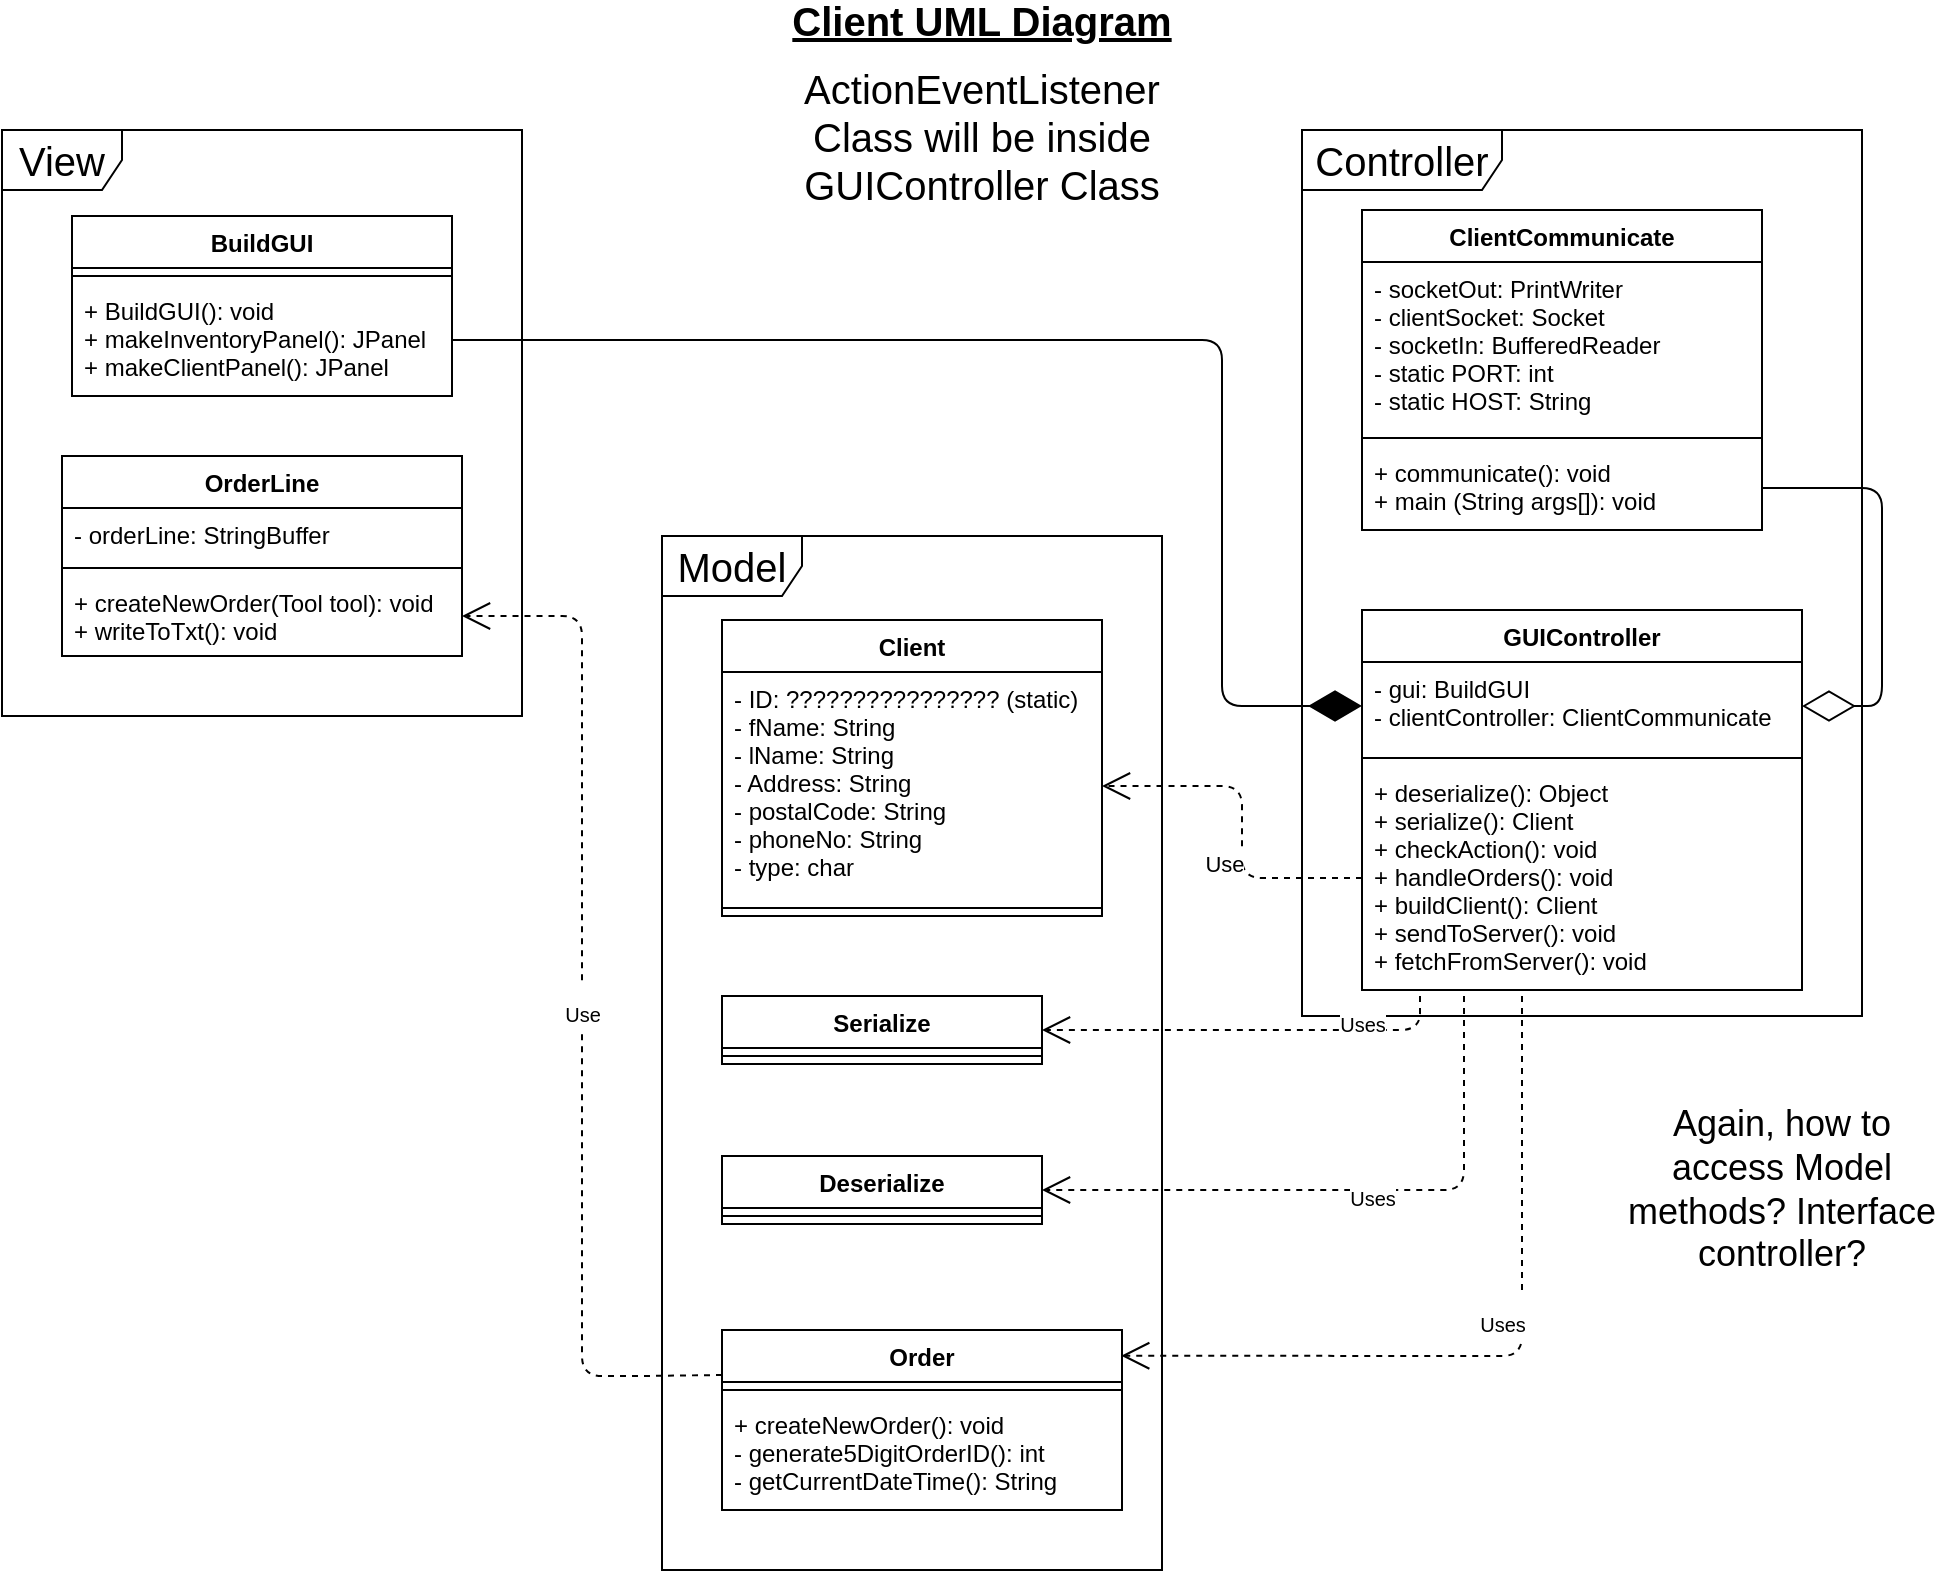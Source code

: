 <mxfile version="13.7.9" type="device"><diagram id="C5RBs43oDa-KdzZeNtuy" name="Page-1"><mxGraphModel dx="1303" dy="828" grid="1" gridSize="10" guides="1" tooltips="1" connect="1" arrows="1" fold="1" page="1" pageScale="1" pageWidth="1100" pageHeight="850" math="0" shadow="0"><root><mxCell id="WIyWlLk6GJQsqaUBKTNV-0"/><mxCell id="WIyWlLk6GJQsqaUBKTNV-1" parent="WIyWlLk6GJQsqaUBKTNV-0"/><mxCell id="jYTWnXDfdODchSxIFu_g-4" value="Client UML Diagram&#10;" style="text;align=center;fontStyle=5;verticalAlign=middle;spacingLeft=3;spacingRight=3;strokeColor=none;rotatable=0;points=[[0,0.5],[1,0.5]];portConstraint=eastwest;fontSize=20;" parent="WIyWlLk6GJQsqaUBKTNV-1" vertex="1"><mxGeometry x="550" y="20" width="80" height="26" as="geometry"/></mxCell><mxCell id="jYTWnXDfdODchSxIFu_g-34" value="View" style="shape=umlFrame;whiteSpace=wrap;html=1;fontSize=20;" parent="WIyWlLk6GJQsqaUBKTNV-1" vertex="1"><mxGeometry x="100" y="77" width="260" height="293" as="geometry"/></mxCell><mxCell id="jYTWnXDfdODchSxIFu_g-45" value="Model" style="shape=umlFrame;whiteSpace=wrap;html=1;fontSize=20;width=70;height=30;" parent="WIyWlLk6GJQsqaUBKTNV-1" vertex="1"><mxGeometry x="430" y="280" width="250" height="517" as="geometry"/></mxCell><mxCell id="jYTWnXDfdODchSxIFu_g-46" value="Controller" style="shape=umlFrame;whiteSpace=wrap;html=1;fontSize=20;width=100;height=30;" parent="WIyWlLk6GJQsqaUBKTNV-1" vertex="1"><mxGeometry x="750" y="77" width="280" height="443" as="geometry"/></mxCell><mxCell id="jYTWnXDfdODchSxIFu_g-54" value="ClientCommunicate" style="swimlane;fontStyle=1;align=center;verticalAlign=top;childLayout=stackLayout;horizontal=1;startSize=26;horizontalStack=0;resizeParent=1;resizeParentMax=0;resizeLast=0;collapsible=1;marginBottom=0;" parent="WIyWlLk6GJQsqaUBKTNV-1" vertex="1"><mxGeometry x="780" y="117" width="200" height="160" as="geometry"/></mxCell><mxCell id="jYTWnXDfdODchSxIFu_g-55" value="- socketOut: PrintWriter &#10;- clientSocket: Socket &#10;- socketIn: BufferedReader &#10;- static PORT: int&#10;- static HOST: String" style="text;strokeColor=none;fillColor=none;align=left;verticalAlign=top;spacingLeft=4;spacingRight=4;overflow=hidden;rotatable=0;points=[[0,0.5],[1,0.5]];portConstraint=eastwest;" parent="jYTWnXDfdODchSxIFu_g-54" vertex="1"><mxGeometry y="26" width="200" height="84" as="geometry"/></mxCell><mxCell id="jYTWnXDfdODchSxIFu_g-56" value="" style="line;strokeWidth=1;fillColor=none;align=left;verticalAlign=middle;spacingTop=-1;spacingLeft=3;spacingRight=3;rotatable=0;labelPosition=right;points=[];portConstraint=eastwest;" parent="jYTWnXDfdODchSxIFu_g-54" vertex="1"><mxGeometry y="110" width="200" height="8" as="geometry"/></mxCell><mxCell id="jYTWnXDfdODchSxIFu_g-57" value="+ communicate(): void&#10;+ main (String args[]): void" style="text;strokeColor=none;fillColor=none;align=left;verticalAlign=top;spacingLeft=4;spacingRight=4;overflow=hidden;rotatable=0;points=[[0,0.5],[1,0.5]];portConstraint=eastwest;" parent="jYTWnXDfdODchSxIFu_g-54" vertex="1"><mxGeometry y="118" width="200" height="42" as="geometry"/></mxCell><mxCell id="jYTWnXDfdODchSxIFu_g-58" value="GUIController" style="swimlane;fontStyle=1;align=center;verticalAlign=top;childLayout=stackLayout;horizontal=1;startSize=26;horizontalStack=0;resizeParent=1;resizeParentMax=0;resizeLast=0;collapsible=1;marginBottom=0;" parent="WIyWlLk6GJQsqaUBKTNV-1" vertex="1"><mxGeometry x="780" y="317" width="220" height="190" as="geometry"/></mxCell><mxCell id="jYTWnXDfdODchSxIFu_g-59" value="- gui: BuildGUI&#10;- clientController: ClientCommunicate" style="text;strokeColor=none;fillColor=none;align=left;verticalAlign=top;spacingLeft=4;spacingRight=4;overflow=hidden;rotatable=0;points=[[0,0.5],[1,0.5]];portConstraint=eastwest;" parent="jYTWnXDfdODchSxIFu_g-58" vertex="1"><mxGeometry y="26" width="220" height="44" as="geometry"/></mxCell><mxCell id="jYTWnXDfdODchSxIFu_g-60" value="" style="line;strokeWidth=1;fillColor=none;align=left;verticalAlign=middle;spacingTop=-1;spacingLeft=3;spacingRight=3;rotatable=0;labelPosition=right;points=[];portConstraint=eastwest;" parent="jYTWnXDfdODchSxIFu_g-58" vertex="1"><mxGeometry y="70" width="220" height="8" as="geometry"/></mxCell><mxCell id="jYTWnXDfdODchSxIFu_g-61" value="+ deserialize(): Object&#10;+ serialize(): Client&#10;+ checkAction(): void&#10;+ handleOrders(): void&#10;+ buildClient(): Client&#10;+ sendToServer(): void&#10;+ fetchFromServer(): void" style="text;strokeColor=none;fillColor=none;align=left;verticalAlign=top;spacingLeft=4;spacingRight=4;overflow=hidden;rotatable=0;points=[[0,0.5],[1,0.5]];portConstraint=eastwest;" parent="jYTWnXDfdODchSxIFu_g-58" vertex="1"><mxGeometry y="78" width="220" height="112" as="geometry"/></mxCell><mxCell id="jYTWnXDfdODchSxIFu_g-41" value="BuildGUI" style="swimlane;fontStyle=1;align=center;verticalAlign=top;childLayout=stackLayout;horizontal=1;startSize=26;horizontalStack=0;resizeParent=1;resizeParentMax=0;resizeLast=0;collapsible=1;marginBottom=0;" parent="WIyWlLk6GJQsqaUBKTNV-1" vertex="1"><mxGeometry x="135" y="120" width="190" height="90" as="geometry"/></mxCell><mxCell id="jYTWnXDfdODchSxIFu_g-43" value="" style="line;strokeWidth=1;fillColor=none;align=left;verticalAlign=middle;spacingTop=-1;spacingLeft=3;spacingRight=3;rotatable=0;labelPosition=right;points=[];portConstraint=eastwest;" parent="jYTWnXDfdODchSxIFu_g-41" vertex="1"><mxGeometry y="26" width="190" height="8" as="geometry"/></mxCell><mxCell id="jYTWnXDfdODchSxIFu_g-44" value="+ BuildGUI(): void&#10;+ makeInventoryPanel(): JPanel&#10;+ makeClientPanel(): JPanel" style="text;strokeColor=none;fillColor=none;align=left;verticalAlign=top;spacingLeft=4;spacingRight=4;overflow=hidden;rotatable=0;points=[[0,0.5],[1,0.5]];portConstraint=eastwest;" parent="jYTWnXDfdODchSxIFu_g-41" vertex="1"><mxGeometry y="34" width="190" height="56" as="geometry"/></mxCell><mxCell id="jYTWnXDfdODchSxIFu_g-9" value="Order" style="swimlane;fontStyle=1;align=center;verticalAlign=top;childLayout=stackLayout;horizontal=1;startSize=26;horizontalStack=0;resizeParent=1;resizeParentMax=0;resizeLast=0;collapsible=1;marginBottom=0;" parent="WIyWlLk6GJQsqaUBKTNV-1" vertex="1"><mxGeometry x="460" y="677" width="200" height="90" as="geometry"/></mxCell><mxCell id="jYTWnXDfdODchSxIFu_g-11" value="" style="line;strokeWidth=1;fillColor=none;align=left;verticalAlign=middle;spacingTop=-1;spacingLeft=3;spacingRight=3;rotatable=0;labelPosition=right;points=[];portConstraint=eastwest;" parent="jYTWnXDfdODchSxIFu_g-9" vertex="1"><mxGeometry y="26" width="200" height="8" as="geometry"/></mxCell><mxCell id="jYTWnXDfdODchSxIFu_g-12" value="+ createNewOrder(): void&#10;- generate5DigitOrderID(): int&#10;- getCurrentDateTime(): String" style="text;strokeColor=none;fillColor=none;align=left;verticalAlign=top;spacingLeft=4;spacingRight=4;overflow=hidden;rotatable=0;points=[[0,0.5],[1,0.5]];portConstraint=eastwest;" parent="jYTWnXDfdODchSxIFu_g-9" vertex="1"><mxGeometry y="34" width="200" height="56" as="geometry"/></mxCell><mxCell id="jYTWnXDfdODchSxIFu_g-67" value="Client" style="swimlane;fontStyle=1;align=center;verticalAlign=top;childLayout=stackLayout;horizontal=1;startSize=26;horizontalStack=0;resizeParent=1;resizeParentMax=0;resizeLast=0;collapsible=1;marginBottom=0;" parent="WIyWlLk6GJQsqaUBKTNV-1" vertex="1"><mxGeometry x="460" y="322" width="190" height="148" as="geometry"/></mxCell><mxCell id="jYTWnXDfdODchSxIFu_g-68" value="- ID: ???????????????? (static)&#10;- fName: String&#10;- lName: String&#10;- Address: String&#10;- postalCode: String&#10;- phoneNo: String&#10;- type: char&#10;" style="text;strokeColor=none;fillColor=none;align=left;verticalAlign=top;spacingLeft=4;spacingRight=4;overflow=hidden;rotatable=0;points=[[0,0.5],[1,0.5]];portConstraint=eastwest;" parent="jYTWnXDfdODchSxIFu_g-67" vertex="1"><mxGeometry y="26" width="190" height="114" as="geometry"/></mxCell><mxCell id="jYTWnXDfdODchSxIFu_g-69" value="" style="line;strokeWidth=1;fillColor=none;align=left;verticalAlign=middle;spacingTop=-1;spacingLeft=3;spacingRight=3;rotatable=0;labelPosition=right;points=[];portConstraint=eastwest;" parent="jYTWnXDfdODchSxIFu_g-67" vertex="1"><mxGeometry y="140" width="190" height="8" as="geometry"/></mxCell><mxCell id="jYTWnXDfdODchSxIFu_g-72" value="ActionEventListener Class will be inside GUIController Class" style="text;html=1;strokeColor=none;fillColor=none;align=center;verticalAlign=middle;whiteSpace=wrap;rounded=0;fontSize=20;" parent="WIyWlLk6GJQsqaUBKTNV-1" vertex="1"><mxGeometry x="490" y="70" width="200" height="20" as="geometry"/></mxCell><mxCell id="jYTWnXDfdODchSxIFu_g-78" value="&lt;font style=&quot;font-size: 10px&quot;&gt;Uses&lt;/font&gt;" style="endArrow=open;endSize=12;dashed=1;html=1;fontSize=20;align=center;entryX=1;entryY=0.5;entryDx=0;entryDy=0;" parent="WIyWlLk6GJQsqaUBKTNV-1" target="jYTWnXDfdODchSxIFu_g-22" edge="1"><mxGeometry x="-0.553" y="-7" width="160" relative="1" as="geometry"><mxPoint x="809" y="510" as="sourcePoint"/><mxPoint x="950" y="580" as="targetPoint"/><Array as="points"><mxPoint x="809" y="527"/><mxPoint x="720" y="527"/></Array><mxPoint as="offset"/></mxGeometry></mxCell><mxCell id="jYTWnXDfdODchSxIFu_g-79" value="&lt;font style=&quot;font-size: 10px&quot;&gt;Uses&lt;/font&gt;" style="endArrow=open;endSize=12;dashed=1;html=1;fontSize=20;align=center;entryX=1;entryY=0.5;entryDx=0;entryDy=0;" parent="WIyWlLk6GJQsqaUBKTNV-1" target="jYTWnXDfdODchSxIFu_g-26" edge="1"><mxGeometry x="-0.144" y="-11" width="160" relative="1" as="geometry"><mxPoint x="831" y="510" as="sourcePoint"/><mxPoint x="890" y="630" as="targetPoint"/><Array as="points"><mxPoint x="831" y="607"/><mxPoint x="710" y="607"/></Array><mxPoint x="-11" y="11" as="offset"/></mxGeometry></mxCell><mxCell id="jYTWnXDfdODchSxIFu_g-80" value="&lt;font style=&quot;font-size: 10px&quot;&gt;Uses&lt;/font&gt;" style="endArrow=open;endSize=12;dashed=1;html=1;fontSize=20;align=center;entryX=0.998;entryY=0.143;entryDx=0;entryDy=0;entryPerimeter=0;" parent="WIyWlLk6GJQsqaUBKTNV-1" target="jYTWnXDfdODchSxIFu_g-9" edge="1"><mxGeometry x="0.001" y="-20" width="160" relative="1" as="geometry"><mxPoint x="860" y="510" as="sourcePoint"/><mxPoint x="1030" y="690" as="targetPoint"/><Array as="points"><mxPoint x="860" y="690"/></Array><mxPoint as="offset"/></mxGeometry></mxCell><mxCell id="jYTWnXDfdODchSxIFu_g-83" value="&lt;font style=&quot;font-size: 10px&quot;&gt;Use&lt;/font&gt;" style="endArrow=open;endSize=12;dashed=1;html=1;fontSize=20;align=center;exitX=0;exitY=0.25;exitDx=0;exitDy=0;entryX=1;entryY=0.5;entryDx=0;entryDy=0;" parent="WIyWlLk6GJQsqaUBKTNV-1" source="jYTWnXDfdODchSxIFu_g-9" target="jYTWnXDfdODchSxIFu_g-16" edge="1"><mxGeometry width="160" relative="1" as="geometry"><mxPoint x="460" y="540" as="sourcePoint"/><mxPoint x="620" y="540" as="targetPoint"/><Array as="points"><mxPoint x="420" y="700"/><mxPoint x="390" y="700"/><mxPoint x="390" y="320"/></Array></mxGeometry></mxCell><mxCell id="jYTWnXDfdODchSxIFu_g-26" value="Deserialize" style="swimlane;fontStyle=1;align=center;verticalAlign=top;childLayout=stackLayout;horizontal=1;startSize=26;horizontalStack=0;resizeParent=1;resizeParentMax=0;resizeLast=0;collapsible=1;marginBottom=0;" parent="WIyWlLk6GJQsqaUBKTNV-1" vertex="1"><mxGeometry x="460" y="590" width="160" height="34" as="geometry"/></mxCell><mxCell id="jYTWnXDfdODchSxIFu_g-28" value="" style="line;strokeWidth=1;fillColor=none;align=left;verticalAlign=middle;spacingTop=-1;spacingLeft=3;spacingRight=3;rotatable=0;labelPosition=right;points=[];portConstraint=eastwest;" parent="jYTWnXDfdODchSxIFu_g-26" vertex="1"><mxGeometry y="26" width="160" height="8" as="geometry"/></mxCell><mxCell id="jYTWnXDfdODchSxIFu_g-22" value="Serialize" style="swimlane;fontStyle=1;align=center;verticalAlign=top;childLayout=stackLayout;horizontal=1;startSize=26;horizontalStack=0;resizeParent=1;resizeParentMax=0;resizeLast=0;collapsible=1;marginBottom=0;" parent="WIyWlLk6GJQsqaUBKTNV-1" vertex="1"><mxGeometry x="460" y="510" width="160" height="34" as="geometry"/></mxCell><mxCell id="jYTWnXDfdODchSxIFu_g-24" value="" style="line;strokeWidth=1;fillColor=none;align=left;verticalAlign=middle;spacingTop=-1;spacingLeft=3;spacingRight=3;rotatable=0;labelPosition=right;points=[];portConstraint=eastwest;" parent="jYTWnXDfdODchSxIFu_g-22" vertex="1"><mxGeometry y="26" width="160" height="8" as="geometry"/></mxCell><mxCell id="1fgsjsZTD0grL-qXj47H-0" value="" style="endArrow=diamondThin;endFill=0;endSize=24;html=1;entryX=1;entryY=0.5;entryDx=0;entryDy=0;exitX=1;exitY=0.5;exitDx=0;exitDy=0;" edge="1" parent="WIyWlLk6GJQsqaUBKTNV-1" source="jYTWnXDfdODchSxIFu_g-57" target="jYTWnXDfdODchSxIFu_g-59"><mxGeometry width="160" relative="1" as="geometry"><mxPoint x="1010" y="288.5" as="sourcePoint"/><mxPoint x="1170" y="288.5" as="targetPoint"/><Array as="points"><mxPoint x="1040" y="256"/><mxPoint x="1040" y="365"/></Array></mxGeometry></mxCell><mxCell id="1fgsjsZTD0grL-qXj47H-1" value="" style="endArrow=diamondThin;endFill=1;endSize=24;html=1;entryX=0;entryY=0.5;entryDx=0;entryDy=0;exitX=1;exitY=0.5;exitDx=0;exitDy=0;" edge="1" parent="WIyWlLk6GJQsqaUBKTNV-1" source="jYTWnXDfdODchSxIFu_g-44" target="jYTWnXDfdODchSxIFu_g-59"><mxGeometry width="160" relative="1" as="geometry"><mxPoint x="290" y="132" as="sourcePoint"/><mxPoint x="630" y="260" as="targetPoint"/><Array as="points"><mxPoint x="710" y="182"/><mxPoint x="710" y="365"/></Array></mxGeometry></mxCell><mxCell id="jYTWnXDfdODchSxIFu_g-13" value="OrderLine" style="swimlane;fontStyle=1;align=center;verticalAlign=top;childLayout=stackLayout;horizontal=1;startSize=26;horizontalStack=0;resizeParent=1;resizeParentMax=0;resizeLast=0;collapsible=1;marginBottom=0;" parent="WIyWlLk6GJQsqaUBKTNV-1" vertex="1"><mxGeometry x="130" y="240" width="200" height="100" as="geometry"/></mxCell><mxCell id="jYTWnXDfdODchSxIFu_g-14" value="- orderLine: StringBuffer" style="text;strokeColor=none;fillColor=none;align=left;verticalAlign=top;spacingLeft=4;spacingRight=4;overflow=hidden;rotatable=0;points=[[0,0.5],[1,0.5]];portConstraint=eastwest;" parent="jYTWnXDfdODchSxIFu_g-13" vertex="1"><mxGeometry y="26" width="200" height="26" as="geometry"/></mxCell><mxCell id="jYTWnXDfdODchSxIFu_g-15" value="" style="line;strokeWidth=1;fillColor=none;align=left;verticalAlign=middle;spacingTop=-1;spacingLeft=3;spacingRight=3;rotatable=0;labelPosition=right;points=[];portConstraint=eastwest;" parent="jYTWnXDfdODchSxIFu_g-13" vertex="1"><mxGeometry y="52" width="200" height="8" as="geometry"/></mxCell><mxCell id="jYTWnXDfdODchSxIFu_g-16" value="+ createNewOrder(Tool tool): void&#10;+ writeToTxt(): void" style="text;strokeColor=none;fillColor=none;align=left;verticalAlign=top;spacingLeft=4;spacingRight=4;overflow=hidden;rotatable=0;points=[[0,0.5],[1,0.5]];portConstraint=eastwest;" parent="jYTWnXDfdODchSxIFu_g-13" vertex="1"><mxGeometry y="60" width="200" height="40" as="geometry"/></mxCell><mxCell id="1fgsjsZTD0grL-qXj47H-2" value="Use" style="endArrow=open;endSize=12;dashed=1;html=1;exitX=0;exitY=0.5;exitDx=0;exitDy=0;entryX=1;entryY=0.5;entryDx=0;entryDy=0;" edge="1" parent="WIyWlLk6GJQsqaUBKTNV-1" source="jYTWnXDfdODchSxIFu_g-61" target="jYTWnXDfdODchSxIFu_g-68"><mxGeometry x="-0.239" y="9" width="160" relative="1" as="geometry"><mxPoint x="720" y="360" as="sourcePoint"/><mxPoint x="880" y="360" as="targetPoint"/><Array as="points"><mxPoint x="720" y="451"/><mxPoint x="720" y="405"/></Array><mxPoint as="offset"/></mxGeometry></mxCell><mxCell id="1fgsjsZTD0grL-qXj47H-5" value="&lt;font style=&quot;font-size: 18px&quot;&gt;Again, how to access Model methods? Interface controller?&lt;/font&gt;" style="text;html=1;strokeColor=none;fillColor=none;align=center;verticalAlign=middle;whiteSpace=wrap;rounded=0;" vertex="1" parent="WIyWlLk6GJQsqaUBKTNV-1"><mxGeometry x="910" y="597" width="160" height="20" as="geometry"/></mxCell></root></mxGraphModel></diagram></mxfile>